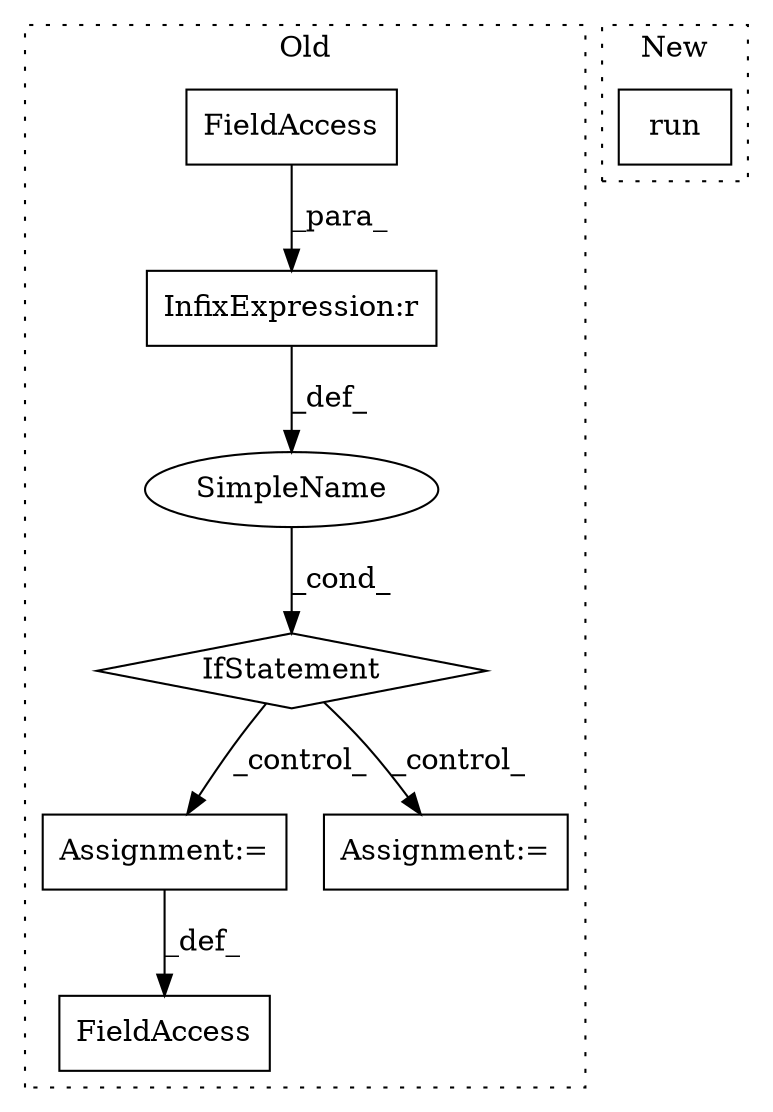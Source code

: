 digraph G {
subgraph cluster0 {
1 [label="IfStatement" a="25" s="8475,8501" l="4,2" shape="diamond"];
3 [label="Assignment:=" a="7" s="8747" l="1" shape="box"];
4 [label="SimpleName" a="42" s="" l="" shape="ellipse"];
5 [label="InfixExpression:r" a="27" s="8487" l="4" shape="box"];
6 [label="FieldAccess" a="22" s="8479" l="8" shape="box"];
7 [label="FieldAccess" a="22" s="8721" l="26" shape="box"];
8 [label="Assignment:=" a="7" s="8597" l="1" shape="box"];
label = "Old";
style="dotted";
}
subgraph cluster1 {
2 [label="run" a="32" s="654,774" l="4,1" shape="box"];
label = "New";
style="dotted";
}
1 -> 3 [label="_control_"];
1 -> 8 [label="_control_"];
3 -> 7 [label="_def_"];
4 -> 1 [label="_cond_"];
5 -> 4 [label="_def_"];
6 -> 5 [label="_para_"];
}